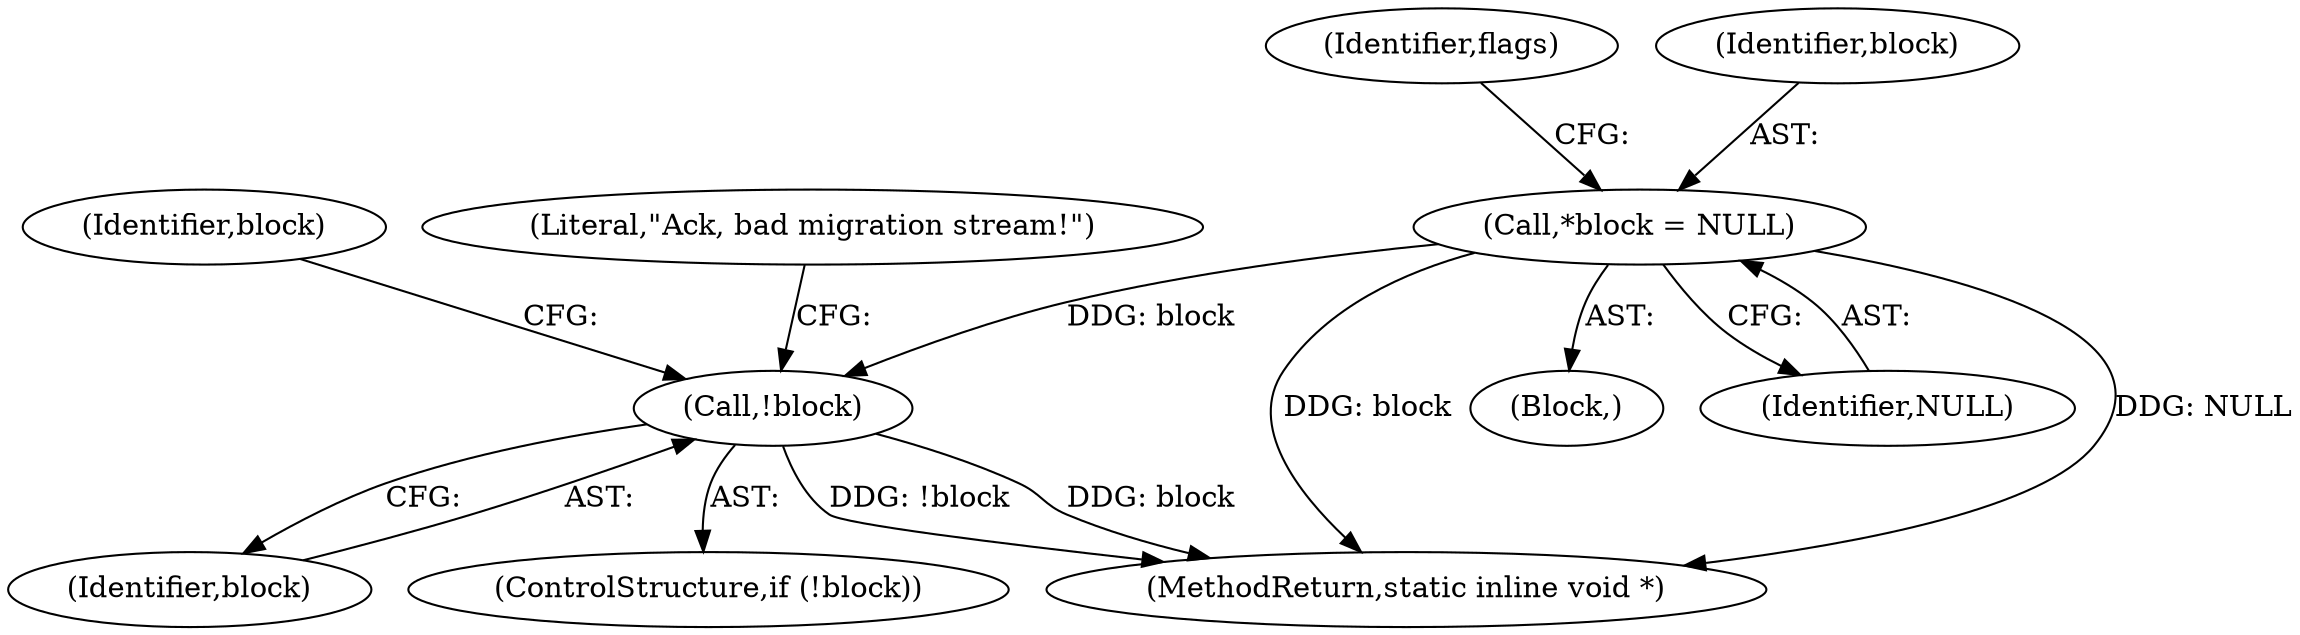 digraph "0_qemu_0be839a2701369f669532ea5884c15bead1c6e08@pointer" {
"1000106" [label="(Call,*block = NULL)"];
"1000117" [label="(Call,!block)"];
"1000113" [label="(Identifier,flags)"];
"1000116" [label="(ControlStructure,if (!block))"];
"1000166" [label="(MethodReturn,static inline void *)"];
"1000117" [label="(Call,!block)"];
"1000107" [label="(Identifier,block)"];
"1000128" [label="(Identifier,block)"];
"1000106" [label="(Call,*block = NULL)"];
"1000121" [label="(Literal,\"Ack, bad migration stream!\")"];
"1000104" [label="(Block,)"];
"1000108" [label="(Identifier,NULL)"];
"1000118" [label="(Identifier,block)"];
"1000106" -> "1000104"  [label="AST: "];
"1000106" -> "1000108"  [label="CFG: "];
"1000107" -> "1000106"  [label="AST: "];
"1000108" -> "1000106"  [label="AST: "];
"1000113" -> "1000106"  [label="CFG: "];
"1000106" -> "1000166"  [label="DDG: NULL"];
"1000106" -> "1000166"  [label="DDG: block"];
"1000106" -> "1000117"  [label="DDG: block"];
"1000117" -> "1000116"  [label="AST: "];
"1000117" -> "1000118"  [label="CFG: "];
"1000118" -> "1000117"  [label="AST: "];
"1000121" -> "1000117"  [label="CFG: "];
"1000128" -> "1000117"  [label="CFG: "];
"1000117" -> "1000166"  [label="DDG: block"];
"1000117" -> "1000166"  [label="DDG: !block"];
}
